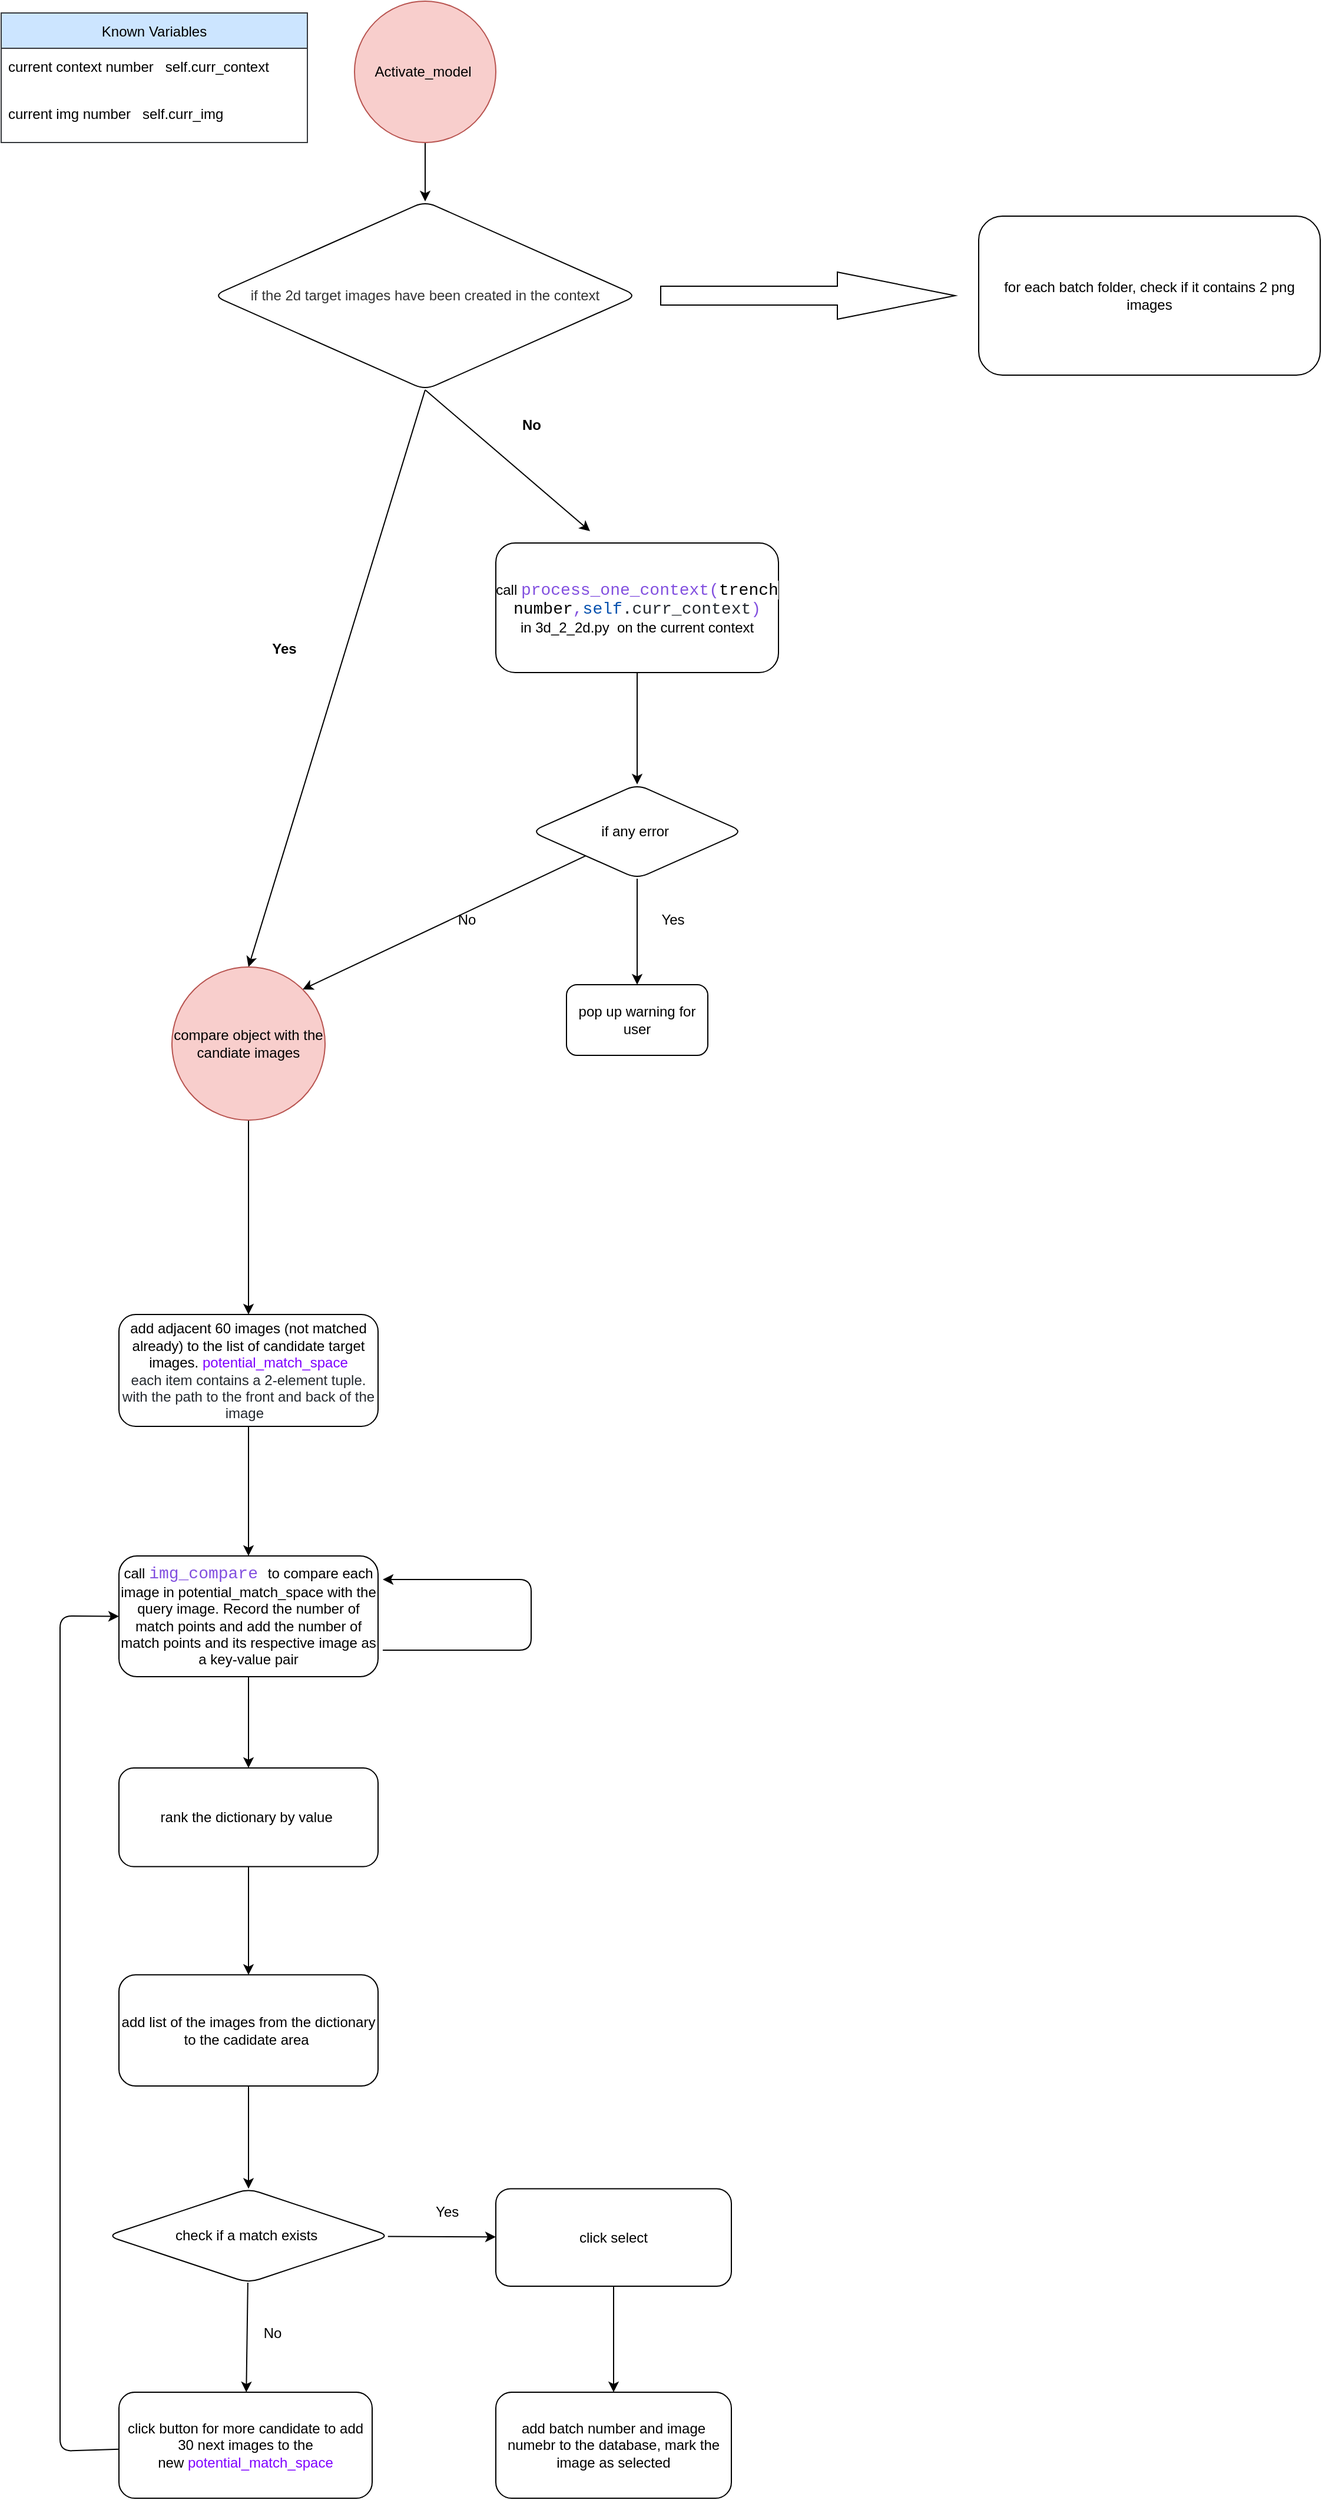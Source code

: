 <mxfile>
    <diagram id="aqaw4eEY65Yh9GbI0gWg" name="Page-1">
        <mxGraphModel dx="1299" dy="767" grid="1" gridSize="10" guides="1" tooltips="1" connect="1" arrows="1" fold="1" page="1" pageScale="1" pageWidth="3300" pageHeight="4681" math="0" shadow="0">
            <root>
                <mxCell id="0"/>
                <mxCell id="1" parent="0"/>
                <mxCell id="s3u4GrgzM-nCN9nKou5N-2" value="" style="endArrow=classic;html=1;entryX=0.5;entryY=0;entryDx=0;entryDy=0;" edge="1" parent="1" target="mNnTmuFtJYIANuq3Lz7P-22">
                    <mxGeometry width="50" height="50" relative="1" as="geometry">
                        <mxPoint x="420" y="360" as="sourcePoint"/>
                        <mxPoint x="250" y="830" as="targetPoint"/>
                    </mxGeometry>
                </mxCell>
                <mxCell id="s3u4GrgzM-nCN9nKou5N-3" value="" style="endArrow=classic;html=1;" edge="1" parent="1">
                    <mxGeometry width="50" height="50" relative="1" as="geometry">
                        <mxPoint x="420" y="360" as="sourcePoint"/>
                        <mxPoint x="560" y="480" as="targetPoint"/>
                    </mxGeometry>
                </mxCell>
                <mxCell id="s3u4GrgzM-nCN9nKou5N-4" value="&lt;b&gt;Yes&lt;/b&gt;" style="text;html=1;align=center;verticalAlign=middle;resizable=0;points=[];autosize=1;strokeColor=none;fillColor=none;" vertex="1" parent="1">
                    <mxGeometry x="280" y="570" width="40" height="20" as="geometry"/>
                </mxCell>
                <mxCell id="s3u4GrgzM-nCN9nKou5N-5" value="&lt;b&gt;No&lt;/b&gt;" style="text;html=1;align=center;verticalAlign=middle;resizable=0;points=[];autosize=1;strokeColor=none;fillColor=none;" vertex="1" parent="1">
                    <mxGeometry x="495" y="380" width="30" height="20" as="geometry"/>
                </mxCell>
                <mxCell id="mNnTmuFtJYIANuq3Lz7P-9" value="" style="edgeStyle=none;html=1;fontColor=#7F00FF;" edge="1" parent="1" source="s3u4GrgzM-nCN9nKou5N-8" target="mNnTmuFtJYIANuq3Lz7P-8">
                    <mxGeometry relative="1" as="geometry"/>
                </mxCell>
                <mxCell id="s3u4GrgzM-nCN9nKou5N-8" value="call&amp;nbsp;&lt;span style=&quot;color: rgb(130 , 80 , 223) ; background-color: rgb(255 , 255 , 255) ; font-family: &amp;#34;consolas&amp;#34; , &amp;#34;courier new&amp;#34; , monospace ; font-size: 14px&quot;&gt;process_one_context(&lt;/span&gt;&lt;span style=&quot;background-color: rgb(255 , 255 , 255) ; font-family: &amp;#34;consolas&amp;#34; , &amp;#34;courier new&amp;#34; , monospace ; font-size: 14px&quot;&gt;trench number&lt;/span&gt;&lt;span style=&quot;color: rgb(130 , 80 , 223) ; background-color: rgb(255 , 255 , 255) ; font-family: &amp;#34;consolas&amp;#34; , &amp;#34;courier new&amp;#34; , monospace ; font-size: 14px&quot;&gt;,&lt;/span&gt;&lt;span style=&quot;font-family: &amp;#34;consolas&amp;#34; , &amp;#34;courier new&amp;#34; , monospace ; font-size: 14px ; color: rgb(5 , 80 , 174)&quot;&gt;self&lt;/span&gt;&lt;span style=&quot;background-color: rgb(255 , 255 , 255) ; color: rgb(36 , 41 , 47) ; font-family: &amp;#34;consolas&amp;#34; , &amp;#34;courier new&amp;#34; , monospace ; font-size: 14px&quot;&gt;.curr_context&lt;/span&gt;&lt;span style=&quot;background-color: rgb(255 , 255 , 255) ; color: rgb(130 , 80 , 223) ; font-family: &amp;#34;consolas&amp;#34; , &amp;#34;courier new&amp;#34; , monospace ; font-size: 14px&quot;&gt;)&lt;/span&gt;&lt;br&gt;in 3d_2_2d.py&amp;nbsp; on the current context" style="rounded=1;whiteSpace=wrap;html=1;" vertex="1" parent="1">
                    <mxGeometry x="480" y="490" width="240" height="110" as="geometry"/>
                </mxCell>
                <mxCell id="mNnTmuFtJYIANuq3Lz7P-3" value="" style="edgeStyle=none;html=1;fontColor=#000000;" edge="1" parent="1" source="mNnTmuFtJYIANuq3Lz7P-2">
                    <mxGeometry relative="1" as="geometry">
                        <mxPoint x="420" y="200" as="targetPoint"/>
                    </mxGeometry>
                </mxCell>
                <mxCell id="mNnTmuFtJYIANuq3Lz7P-2" value="Activate_model&amp;nbsp;" style="ellipse;whiteSpace=wrap;html=1;fillColor=#f8cecc;strokeColor=#b85450;" vertex="1" parent="1">
                    <mxGeometry x="360" y="30" width="120" height="120" as="geometry"/>
                </mxCell>
                <mxCell id="mNnTmuFtJYIANuq3Lz7P-5" value="" style="shape=singleArrow;whiteSpace=wrap;html=1;arrowWidth=0.4;arrowSize=0.4;" vertex="1" parent="1">
                    <mxGeometry x="620" y="260" width="250" height="40" as="geometry"/>
                </mxCell>
                <mxCell id="mNnTmuFtJYIANuq3Lz7P-7" value="for each batch folder, check if it contains 2 png images" style="rounded=1;whiteSpace=wrap;html=1;fontColor=#000000;" vertex="1" parent="1">
                    <mxGeometry x="890" y="212.5" width="290" height="135" as="geometry"/>
                </mxCell>
                <mxCell id="mNnTmuFtJYIANuq3Lz7P-11" value="" style="edgeStyle=none;html=1;fontColor=#7F00FF;" edge="1" parent="1" source="mNnTmuFtJYIANuq3Lz7P-8" target="mNnTmuFtJYIANuq3Lz7P-10">
                    <mxGeometry relative="1" as="geometry"/>
                </mxCell>
                <mxCell id="mNnTmuFtJYIANuq3Lz7P-14" value="" style="edgeStyle=none;html=1;fontColor=#000000;entryX=1;entryY=0;entryDx=0;entryDy=0;" edge="1" parent="1" source="mNnTmuFtJYIANuq3Lz7P-8" target="mNnTmuFtJYIANuq3Lz7P-22">
                    <mxGeometry relative="1" as="geometry">
                        <mxPoint x="370" y="885" as="targetPoint"/>
                    </mxGeometry>
                </mxCell>
                <mxCell id="mNnTmuFtJYIANuq3Lz7P-8" value="if any error&amp;nbsp;" style="rhombus;whiteSpace=wrap;html=1;rounded=1;" vertex="1" parent="1">
                    <mxGeometry x="510" y="695" width="180" height="80" as="geometry"/>
                </mxCell>
                <mxCell id="mNnTmuFtJYIANuq3Lz7P-10" value="pop up warning for user" style="whiteSpace=wrap;html=1;rounded=1;" vertex="1" parent="1">
                    <mxGeometry x="540" y="865" width="120" height="60" as="geometry"/>
                </mxCell>
                <mxCell id="mNnTmuFtJYIANuq3Lz7P-12" value="&lt;font color=&quot;#000000&quot;&gt;Yes&lt;/font&gt;" style="text;html=1;align=center;verticalAlign=middle;resizable=0;points=[];autosize=1;strokeColor=none;fillColor=none;fontColor=#7F00FF;" vertex="1" parent="1">
                    <mxGeometry x="615" y="800" width="30" height="20" as="geometry"/>
                </mxCell>
                <mxCell id="mNnTmuFtJYIANuq3Lz7P-15" value="No" style="text;html=1;align=center;verticalAlign=middle;resizable=0;points=[];autosize=1;strokeColor=none;fillColor=none;fontColor=#000000;" vertex="1" parent="1">
                    <mxGeometry x="440" y="800" width="30" height="20" as="geometry"/>
                </mxCell>
                <mxCell id="mNnTmuFtJYIANuq3Lz7P-17" value="&lt;span style=&quot;color: rgb(51 , 51 , 51)&quot;&gt;if the 2d target images have been created in the context&lt;/span&gt;" style="rhombus;whiteSpace=wrap;html=1;rounded=1;" vertex="1" parent="1">
                    <mxGeometry x="240" y="200" width="360" height="160" as="geometry"/>
                </mxCell>
                <mxCell id="mNnTmuFtJYIANuq3Lz7P-18" value="Known Variables" style="swimlane;fontStyle=0;childLayout=stackLayout;horizontal=1;startSize=30;horizontalStack=0;resizeParent=1;resizeParentMax=0;resizeLast=0;collapsible=1;marginBottom=0;rounded=0;fillColor=#cce5ff;strokeColor=#36393d;" vertex="1" parent="1">
                    <mxGeometry x="60" y="40" width="260" height="110" as="geometry"/>
                </mxCell>
                <mxCell id="mNnTmuFtJYIANuq3Lz7P-19" value="current context number   self.curr_context" style="text;strokeColor=none;fillColor=none;align=left;verticalAlign=middle;spacingLeft=4;spacingRight=4;overflow=hidden;points=[[0,0.5],[1,0.5]];portConstraint=eastwest;rotatable=0;rounded=0;fontColor=#000000;" vertex="1" parent="mNnTmuFtJYIANuq3Lz7P-18">
                    <mxGeometry y="30" width="260" height="30" as="geometry"/>
                </mxCell>
                <mxCell id="mNnTmuFtJYIANuq3Lz7P-20" value="current img number   self.curr_img" style="text;strokeColor=none;fillColor=none;align=left;verticalAlign=middle;spacingLeft=4;spacingRight=4;overflow=hidden;points=[[0,0.5],[1,0.5]];portConstraint=eastwest;rotatable=0;rounded=0;fontColor=#000000;" vertex="1" parent="mNnTmuFtJYIANuq3Lz7P-18">
                    <mxGeometry y="60" width="260" height="50" as="geometry"/>
                </mxCell>
                <mxCell id="mNnTmuFtJYIANuq3Lz7P-24" value="" style="edgeStyle=none;html=1;fontColor=#000000;" edge="1" parent="1" source="mNnTmuFtJYIANuq3Lz7P-22" target="mNnTmuFtJYIANuq3Lz7P-23">
                    <mxGeometry relative="1" as="geometry"/>
                </mxCell>
                <mxCell id="mNnTmuFtJYIANuq3Lz7P-22" value="compare object with the candiate images" style="ellipse;whiteSpace=wrap;html=1;fillColor=#f8cecc;strokeColor=#b85450;" vertex="1" parent="1">
                    <mxGeometry x="205" y="850" width="130" height="130" as="geometry"/>
                </mxCell>
                <mxCell id="mNnTmuFtJYIANuq3Lz7P-26" value="" style="edgeStyle=none;html=1;fontFamily=Helvetica;fontSize=12;fontColor=#7F00FF;" edge="1" parent="1" source="mNnTmuFtJYIANuq3Lz7P-23" target="mNnTmuFtJYIANuq3Lz7P-25">
                    <mxGeometry relative="1" as="geometry"/>
                </mxCell>
                <mxCell id="mNnTmuFtJYIANuq3Lz7P-23" value="&lt;font style=&quot;font-size: 12px&quot;&gt;add adjacent 60 images (not matched already) to the list of candidate target images.&lt;font color=&quot;#7f00ff&quot;&gt;&amp;nbsp;&lt;/font&gt;&lt;/font&gt;&lt;span style=&quot;background-color: rgb(255 , 255 , 255)&quot;&gt;&lt;font style=&quot;font-size: 12px&quot;&gt;&lt;font color=&quot;#7f00ff&quot;&gt;potential_match_space&lt;/font&gt;&lt;br&gt;&lt;font color=&quot;#24292f&quot;&gt;each item contains a 2-element tuple. with the path to the front and back of the image&amp;nbsp;&amp;nbsp;&lt;/font&gt;&lt;/font&gt;&lt;br&gt;&lt;/span&gt;" style="rounded=1;whiteSpace=wrap;html=1;" vertex="1" parent="1">
                    <mxGeometry x="160" y="1145" width="220" height="95" as="geometry"/>
                </mxCell>
                <mxCell id="mNnTmuFtJYIANuq3Lz7P-30" value="" style="edgeStyle=none;html=1;fontFamily=Helvetica;fontSize=12;fontColor=#7F00FF;" edge="1" parent="1">
                    <mxGeometry relative="1" as="geometry">
                        <mxPoint x="384" y="1430" as="sourcePoint"/>
                        <mxPoint x="384" y="1370" as="targetPoint"/>
                        <Array as="points">
                            <mxPoint x="510" y="1430"/>
                            <mxPoint x="510" y="1370"/>
                        </Array>
                    </mxGeometry>
                </mxCell>
                <mxCell id="mNnTmuFtJYIANuq3Lz7P-32" value="" style="edgeStyle=none;html=1;fontFamily=Helvetica;fontSize=12;fontColor=#7F00FF;" edge="1" parent="1" source="mNnTmuFtJYIANuq3Lz7P-25" target="mNnTmuFtJYIANuq3Lz7P-31">
                    <mxGeometry relative="1" as="geometry"/>
                </mxCell>
                <mxCell id="mNnTmuFtJYIANuq3Lz7P-25" value="call&amp;nbsp;&lt;span style=&quot;color: rgb(130 , 80 , 223) ; background-color: rgb(255 , 255 , 255) ; font-family: &amp;#34;consolas&amp;#34; , &amp;#34;courier new&amp;#34; , monospace ; font-size: 14px&quot;&gt;img_compare&amp;nbsp;&lt;/span&gt;&lt;span&gt;to compare each image in potential_match_space with the query image. Record the number of match points and add the number of match points and its respective image as a key-value pair&lt;/span&gt;" style="whiteSpace=wrap;html=1;rounded=1;" vertex="1" parent="1">
                    <mxGeometry x="160" y="1350" width="220" height="102.5" as="geometry"/>
                </mxCell>
                <mxCell id="mNnTmuFtJYIANuq3Lz7P-34" value="" style="edgeStyle=none;html=1;fontFamily=Helvetica;fontSize=12;fontColor=#7F00FF;" edge="1" parent="1" source="mNnTmuFtJYIANuq3Lz7P-31" target="mNnTmuFtJYIANuq3Lz7P-33">
                    <mxGeometry relative="1" as="geometry"/>
                </mxCell>
                <mxCell id="mNnTmuFtJYIANuq3Lz7P-31" value="rank the dictionary by value&amp;nbsp;" style="whiteSpace=wrap;html=1;rounded=1;" vertex="1" parent="1">
                    <mxGeometry x="160" y="1530" width="220" height="83.75" as="geometry"/>
                </mxCell>
                <mxCell id="mNnTmuFtJYIANuq3Lz7P-36" value="" style="edgeStyle=none;html=1;fontFamily=Helvetica;fontSize=12;fontColor=#7F00FF;" edge="1" parent="1" source="mNnTmuFtJYIANuq3Lz7P-33" target="mNnTmuFtJYIANuq3Lz7P-35">
                    <mxGeometry relative="1" as="geometry"/>
                </mxCell>
                <mxCell id="mNnTmuFtJYIANuq3Lz7P-33" value="add list of the images from the dictionary to the cadidate area&amp;nbsp;" style="rounded=1;whiteSpace=wrap;html=1;" vertex="1" parent="1">
                    <mxGeometry x="160" y="1705.63" width="220" height="94.37" as="geometry"/>
                </mxCell>
                <mxCell id="mNnTmuFtJYIANuq3Lz7P-38" value="" style="edgeStyle=none;html=1;fontFamily=Helvetica;fontSize=12;fontColor=#7F00FF;" edge="1" parent="1" source="mNnTmuFtJYIANuq3Lz7P-35" target="mNnTmuFtJYIANuq3Lz7P-37">
                    <mxGeometry relative="1" as="geometry"/>
                </mxCell>
                <mxCell id="mNnTmuFtJYIANuq3Lz7P-41" value="" style="edgeStyle=none;html=1;fontFamily=Helvetica;fontSize=12;fontColor=#000000;" edge="1" parent="1" source="mNnTmuFtJYIANuq3Lz7P-35" target="mNnTmuFtJYIANuq3Lz7P-40">
                    <mxGeometry relative="1" as="geometry"/>
                </mxCell>
                <mxCell id="mNnTmuFtJYIANuq3Lz7P-35" value="check if a match exists&amp;nbsp;" style="rhombus;whiteSpace=wrap;html=1;rounded=1;" vertex="1" parent="1">
                    <mxGeometry x="150" y="1887.19" width="240" height="80" as="geometry"/>
                </mxCell>
                <mxCell id="mNnTmuFtJYIANuq3Lz7P-44" value="" style="edgeStyle=none;html=1;fontFamily=Helvetica;fontSize=12;fontColor=#000000;" edge="1" parent="1" source="mNnTmuFtJYIANuq3Lz7P-37" target="mNnTmuFtJYIANuq3Lz7P-43">
                    <mxGeometry relative="1" as="geometry"/>
                </mxCell>
                <mxCell id="mNnTmuFtJYIANuq3Lz7P-37" value="click select" style="whiteSpace=wrap;html=1;rounded=1;" vertex="1" parent="1">
                    <mxGeometry x="480" y="1887.19" width="200" height="82.81" as="geometry"/>
                </mxCell>
                <mxCell id="mNnTmuFtJYIANuq3Lz7P-39" value="&lt;font color=&quot;#000000&quot;&gt;Yes&amp;nbsp;&lt;/font&gt;" style="text;html=1;align=center;verticalAlign=middle;resizable=0;points=[];autosize=1;strokeColor=none;fillColor=none;fontSize=12;fontFamily=Helvetica;fontColor=#7F00FF;" vertex="1" parent="1">
                    <mxGeometry x="420" y="1897.19" width="40" height="20" as="geometry"/>
                </mxCell>
                <mxCell id="mNnTmuFtJYIANuq3Lz7P-45" style="edgeStyle=none;html=1;fontFamily=Helvetica;fontSize=12;fontColor=#000000;entryX=0;entryY=0.5;entryDx=0;entryDy=0;" edge="1" parent="1" source="mNnTmuFtJYIANuq3Lz7P-40" target="mNnTmuFtJYIANuq3Lz7P-25">
                    <mxGeometry relative="1" as="geometry">
                        <mxPoint x="120" y="1410" as="targetPoint"/>
                        <Array as="points">
                            <mxPoint x="110" y="2110"/>
                            <mxPoint x="110" y="1401"/>
                        </Array>
                    </mxGeometry>
                </mxCell>
                <mxCell id="mNnTmuFtJYIANuq3Lz7P-40" value="click button for more candidate to add 30 next images to the new&amp;nbsp;&lt;span style=&quot;color: rgb(127 , 0 , 255) ; background-color: rgb(255 , 255 , 255)&quot;&gt;potential_match_space&lt;/span&gt;" style="whiteSpace=wrap;html=1;rounded=1;" vertex="1" parent="1">
                    <mxGeometry x="160" y="2060" width="215" height="90" as="geometry"/>
                </mxCell>
                <mxCell id="mNnTmuFtJYIANuq3Lz7P-42" value="No" style="text;html=1;align=center;verticalAlign=middle;resizable=0;points=[];autosize=1;strokeColor=none;fillColor=none;fontSize=12;fontFamily=Helvetica;fontColor=#000000;" vertex="1" parent="1">
                    <mxGeometry x="275" y="2000" width="30" height="20" as="geometry"/>
                </mxCell>
                <mxCell id="mNnTmuFtJYIANuq3Lz7P-43" value="add batch number and image numebr to the database, mark the image as selected" style="whiteSpace=wrap;html=1;rounded=1;" vertex="1" parent="1">
                    <mxGeometry x="480" y="2060" width="200" height="90" as="geometry"/>
                </mxCell>
            </root>
        </mxGraphModel>
    </diagram>
</mxfile>